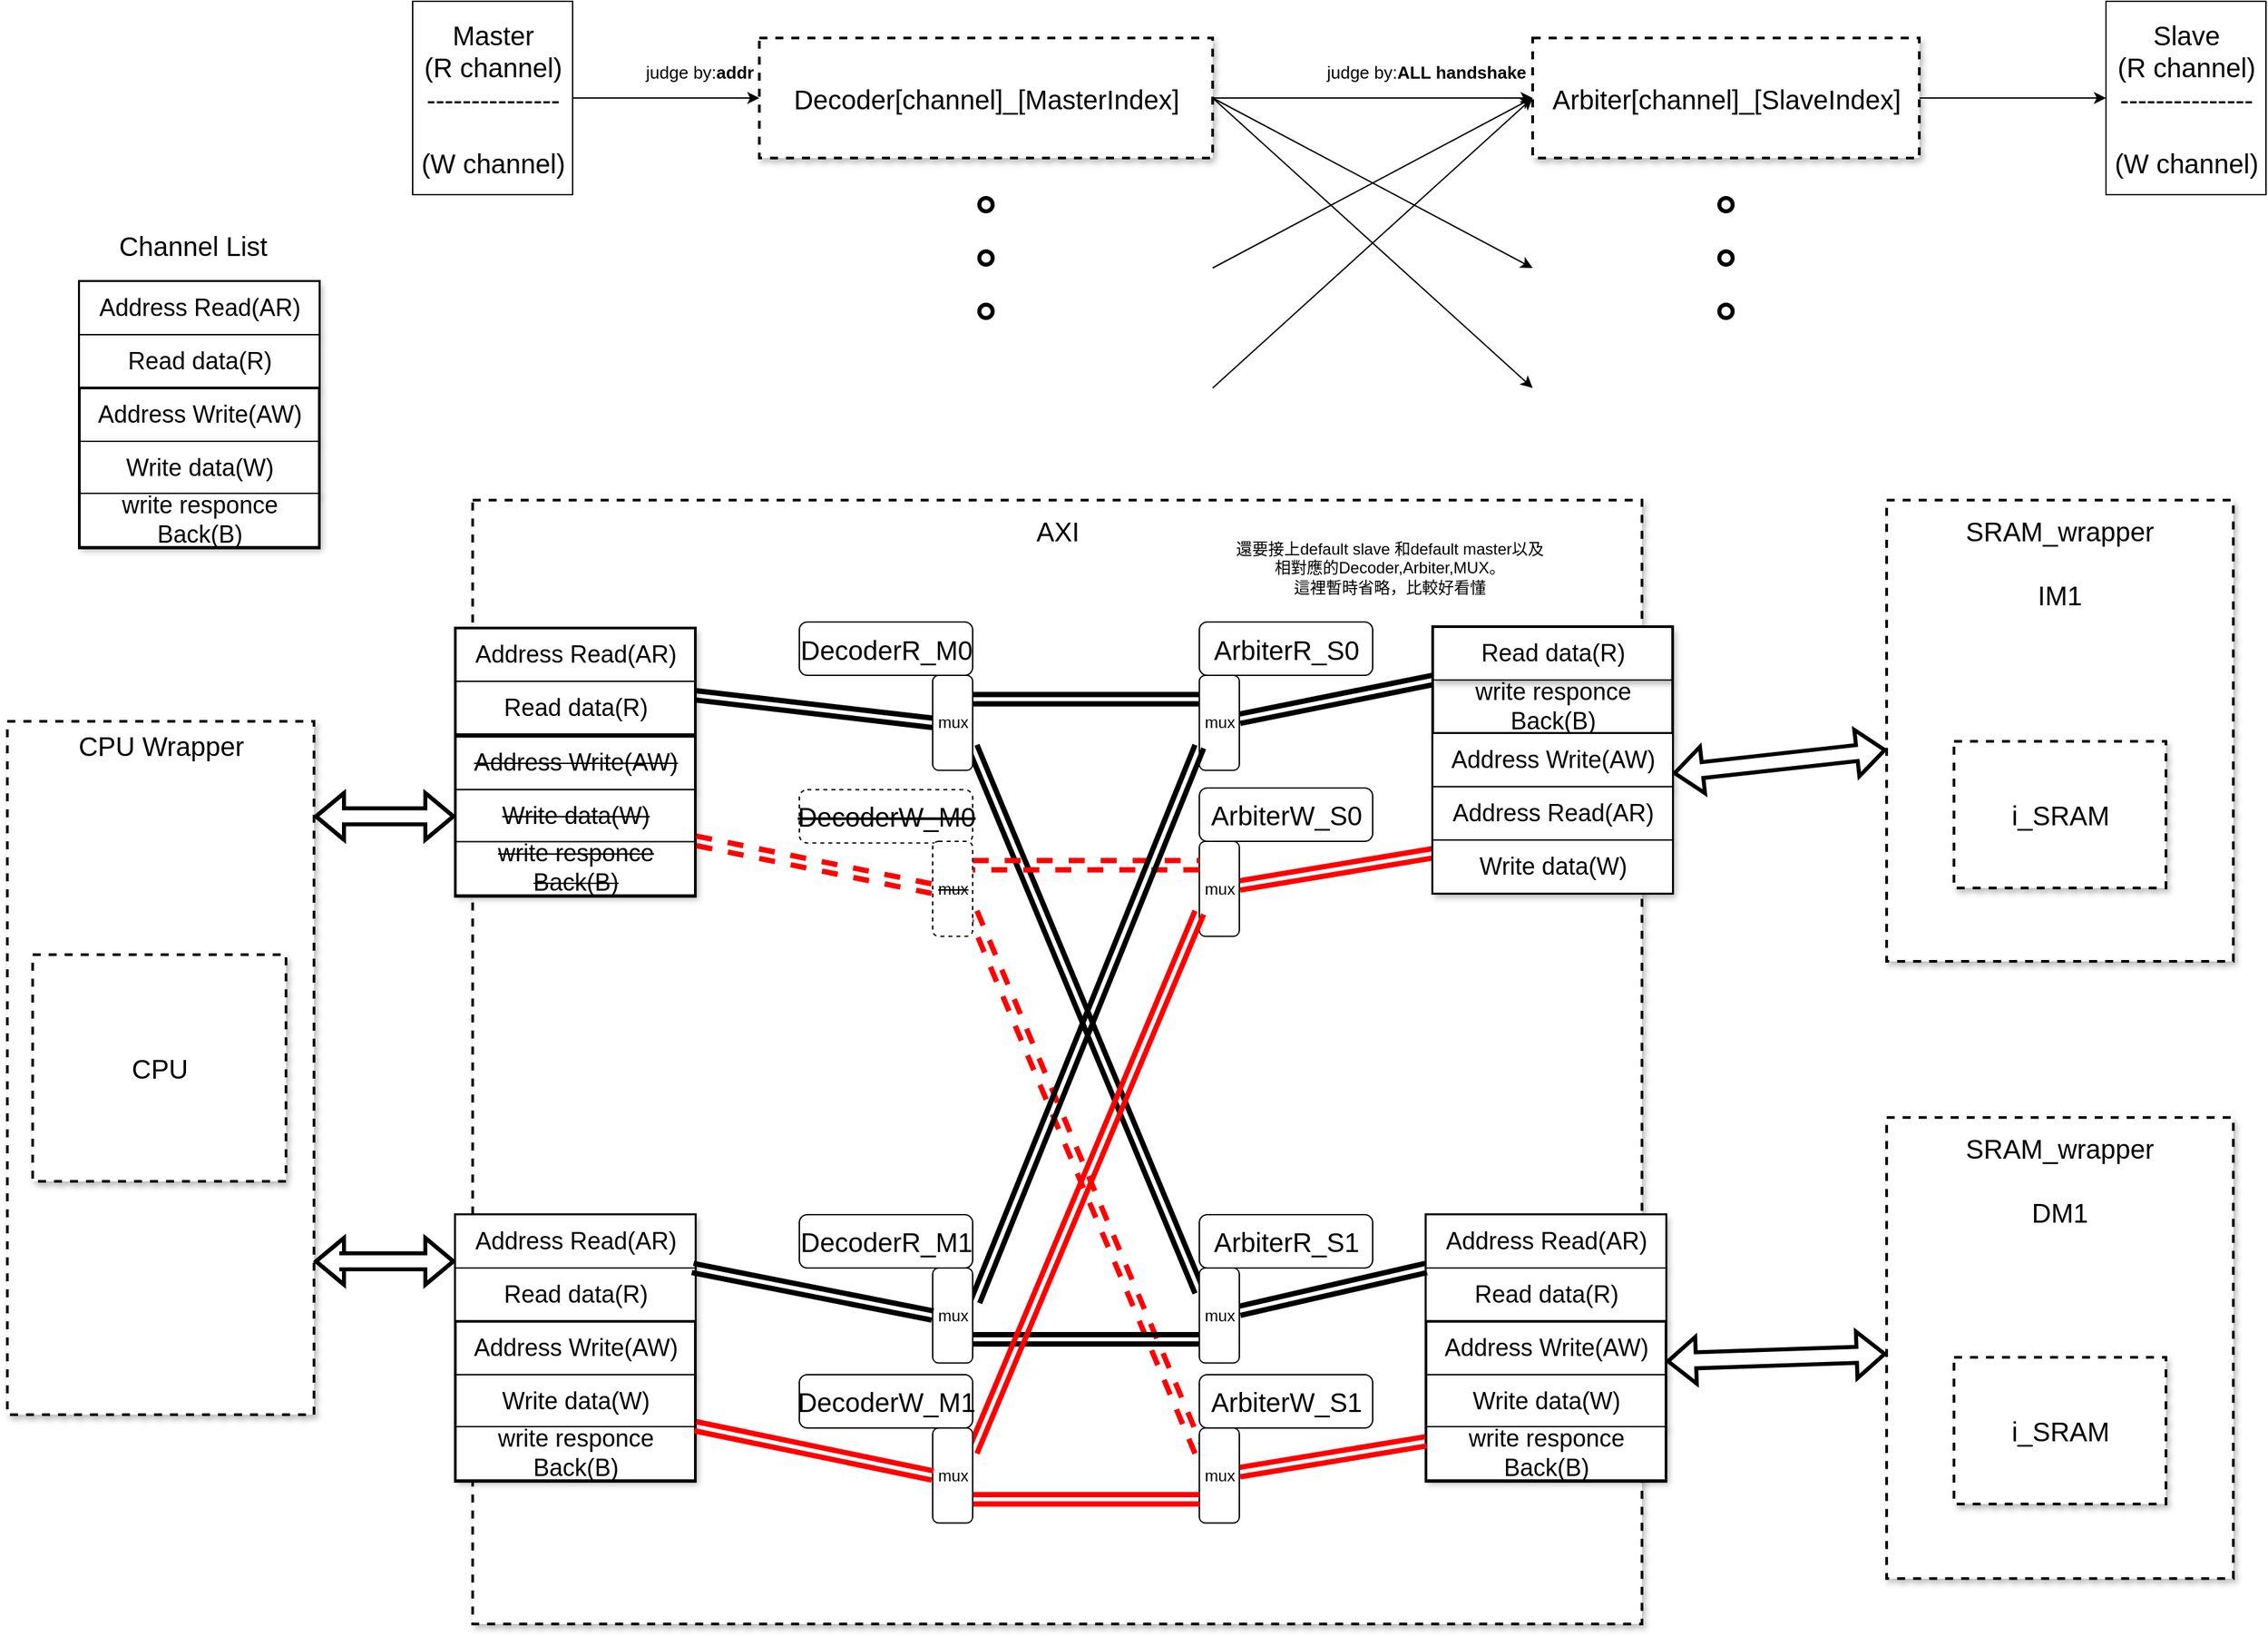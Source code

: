 <mxfile version="15.7.1" type="device"><diagram name="Page-1" id="90a13364-a465-7bf4-72fc-28e22215d7a0"><mxGraphModel dx="1541" dy="992" grid="1" gridSize="10" guides="1" tooltips="1" connect="1" arrows="1" fold="1" page="1" pageScale="1.5" pageWidth="1169" pageHeight="826" background="none" math="0" shadow="0"><root><mxCell id="0" style=";html=1;"/><mxCell id="1" style=";html=1;" parent="0"/><mxCell id="4iwtzQCpymBLF6pvLI_5-24" style="edgeStyle=orthogonalEdgeStyle;rounded=0;orthogonalLoop=1;jettySize=auto;html=1;fontSize=20;" parent="1" source="Un3xpJabwogcIGnDBRz8-111" target="4iwtzQCpymBLF6pvLI_5-39" edge="1"><mxGeometry relative="1" as="geometry"><mxPoint x="1684.5" y="85.5" as="targetPoint"/></mxGeometry></mxCell><mxCell id="Un3xpJabwogcIGnDBRz8-111" value="Arbiter[channel]_[SlaveIndex]" style="whiteSpace=wrap;html=1;shadow=1;fontSize=20;strokeWidth=2;dashed=1;verticalAlign=middle;spacing=7;align=center;" parent="1" vertex="1"><mxGeometry x="1154.5" y="40.5" width="290" height="90" as="geometry"/></mxCell><mxCell id="4iwtzQCpymBLF6pvLI_5-23" style="edgeStyle=orthogonalEdgeStyle;rounded=0;orthogonalLoop=1;jettySize=auto;html=1;fontSize=20;" parent="1" source="4iwtzQCpymBLF6pvLI_5-18" target="Un3xpJabwogcIGnDBRz8-111" edge="1"><mxGeometry relative="1" as="geometry"/></mxCell><mxCell id="4iwtzQCpymBLF6pvLI_5-26" style="rounded=0;orthogonalLoop=1;jettySize=auto;html=1;fontSize=20;exitX=1;exitY=0.5;exitDx=0;exitDy=0;" parent="1" source="4iwtzQCpymBLF6pvLI_5-18" edge="1"><mxGeometry relative="1" as="geometry"><mxPoint x="1154.5" y="213" as="targetPoint"/><mxPoint x="924.5" y="90.5" as="sourcePoint"/></mxGeometry></mxCell><mxCell id="4iwtzQCpymBLF6pvLI_5-27" style="edgeStyle=none;rounded=0;orthogonalLoop=1;jettySize=auto;html=1;fontSize=20;exitX=1;exitY=0.5;exitDx=0;exitDy=0;" parent="1" source="4iwtzQCpymBLF6pvLI_5-18" edge="1"><mxGeometry relative="1" as="geometry"><mxPoint x="1154.5" y="303" as="targetPoint"/></mxGeometry></mxCell><mxCell id="4iwtzQCpymBLF6pvLI_5-28" style="edgeStyle=none;rounded=0;orthogonalLoop=1;jettySize=auto;html=1;fontSize=20;entryX=0;entryY=0.5;entryDx=0;entryDy=0;" parent="1" target="Un3xpJabwogcIGnDBRz8-111" edge="1"><mxGeometry relative="1" as="geometry"><mxPoint x="1124.5" y="140.5" as="targetPoint"/><mxPoint x="914.5" y="213" as="sourcePoint"/></mxGeometry></mxCell><mxCell id="4iwtzQCpymBLF6pvLI_5-29" style="edgeStyle=none;rounded=0;orthogonalLoop=1;jettySize=auto;html=1;fontSize=20;entryX=0;entryY=0.5;entryDx=0;entryDy=0;" parent="1" target="Un3xpJabwogcIGnDBRz8-111" edge="1"><mxGeometry relative="1" as="geometry"><mxPoint x="1184.5" y="200.5" as="targetPoint"/><mxPoint x="914.5" y="303" as="sourcePoint"/></mxGeometry></mxCell><mxCell id="4iwtzQCpymBLF6pvLI_5-18" value="Decoder[channel]_[MasterIndex]" style="whiteSpace=wrap;html=1;shadow=1;fontSize=20;strokeWidth=2;dashed=1;verticalAlign=middle;spacing=7;align=center;" parent="1" vertex="1"><mxGeometry x="574.5" y="40.5" width="340" height="90" as="geometry"/></mxCell><mxCell id="4iwtzQCpymBLF6pvLI_5-22" style="edgeStyle=orthogonalEdgeStyle;rounded=0;orthogonalLoop=1;jettySize=auto;html=1;fontSize=20;" parent="1" source="4iwtzQCpymBLF6pvLI_5-20" target="4iwtzQCpymBLF6pvLI_5-18" edge="1"><mxGeometry relative="1" as="geometry"/></mxCell><mxCell id="4iwtzQCpymBLF6pvLI_5-20" value="Master&lt;br&gt;(R channel)&lt;br&gt;---------------&lt;br&gt;&lt;br&gt;(W channel)" style="rounded=0;whiteSpace=wrap;html=1;align=center;verticalAlign=middle;fontSize=20;" parent="1" vertex="1"><mxGeometry x="314.5" y="13" width="120" height="145" as="geometry"/></mxCell><mxCell id="4iwtzQCpymBLF6pvLI_5-30" value="" style="ellipse;whiteSpace=wrap;html=1;aspect=fixed;fontSize=20;align=center;verticalAlign=middle;strokeWidth=3;" parent="1" vertex="1"><mxGeometry x="739.5" y="200.5" width="10" height="10" as="geometry"/></mxCell><mxCell id="4iwtzQCpymBLF6pvLI_5-32" value="" style="ellipse;whiteSpace=wrap;html=1;aspect=fixed;fontSize=20;align=center;verticalAlign=middle;strokeWidth=3;" parent="1" vertex="1"><mxGeometry x="739.5" y="240.5" width="10" height="10" as="geometry"/></mxCell><mxCell id="4iwtzQCpymBLF6pvLI_5-33" value="" style="ellipse;whiteSpace=wrap;html=1;aspect=fixed;fontSize=20;align=center;verticalAlign=middle;strokeWidth=3;" parent="1" vertex="1"><mxGeometry x="739.5" y="160.5" width="10" height="10" as="geometry"/></mxCell><mxCell id="4iwtzQCpymBLF6pvLI_5-34" value="" style="ellipse;whiteSpace=wrap;html=1;aspect=fixed;fontSize=20;align=center;verticalAlign=middle;strokeWidth=3;" parent="1" vertex="1"><mxGeometry x="1294.5" y="200.5" width="10" height="10" as="geometry"/></mxCell><mxCell id="4iwtzQCpymBLF6pvLI_5-35" value="" style="ellipse;whiteSpace=wrap;html=1;aspect=fixed;fontSize=20;align=center;verticalAlign=middle;strokeWidth=3;" parent="1" vertex="1"><mxGeometry x="1294.5" y="240.5" width="10" height="10" as="geometry"/></mxCell><mxCell id="4iwtzQCpymBLF6pvLI_5-36" value="" style="ellipse;whiteSpace=wrap;html=1;aspect=fixed;fontSize=20;align=center;verticalAlign=middle;strokeWidth=3;" parent="1" vertex="1"><mxGeometry x="1294.5" y="160.5" width="10" height="10" as="geometry"/></mxCell><mxCell id="4iwtzQCpymBLF6pvLI_5-38" value="Channel List" style="text;html=1;align=center;verticalAlign=middle;whiteSpace=wrap;rounded=0;fontSize=20;" parent="1" vertex="1"><mxGeometry x="79.5" y="180.5" width="140" height="30" as="geometry"/></mxCell><mxCell id="4iwtzQCpymBLF6pvLI_5-39" value="Slave&lt;br&gt;(R channel)&lt;br&gt;---------------&lt;br&gt;&lt;br&gt;(W channel)" style="rounded=0;whiteSpace=wrap;html=1;align=center;verticalAlign=middle;fontSize=20;" parent="1" vertex="1"><mxGeometry x="1584.5" y="13" width="120" height="145" as="geometry"/></mxCell><mxCell id="4iwtzQCpymBLF6pvLI_5-40" style="edgeStyle=none;rounded=0;orthogonalLoop=1;jettySize=auto;html=1;entryX=0;entryY=0.5;entryDx=0;entryDy=0;fontSize=20;" parent="1" source="4iwtzQCpymBLF6pvLI_5-39" target="4iwtzQCpymBLF6pvLI_5-39" edge="1"><mxGeometry relative="1" as="geometry"/></mxCell><mxCell id="vsix8vxbd3bbLY5yXcz2-1" value="AXI" style="whiteSpace=wrap;html=1;shadow=1;fontSize=20;strokeWidth=2;dashed=1;verticalAlign=top;spacing=7;" parent="1" vertex="1"><mxGeometry x="359.5" y="387.15" width="877" height="842.85" as="geometry"/></mxCell><mxCell id="vsix8vxbd3bbLY5yXcz2-2" value="CPU Wrapper" style="whiteSpace=wrap;html=1;shadow=1;fontSize=20;strokeWidth=2;dashed=1;verticalAlign=top;" parent="1" vertex="1"><mxGeometry x="10.5" y="553" width="230" height="520" as="geometry"/></mxCell><mxCell id="vsix8vxbd3bbLY5yXcz2-3" value="CPU" style="whiteSpace=wrap;html=1;shadow=1;fontSize=20;strokeWidth=2;dashed=1;" parent="1" vertex="1"><mxGeometry x="29.5" y="728" width="190" height="170" as="geometry"/></mxCell><mxCell id="vsix8vxbd3bbLY5yXcz2-55" value="&lt;font style=&quot;font-size: 20px&quot;&gt;ArbiterR_S0&lt;/font&gt;" style="rounded=1;whiteSpace=wrap;html=1;verticalAlign=middle;" parent="1" vertex="1"><mxGeometry x="904.5" y="478.5" width="130" height="40" as="geometry"/></mxCell><mxCell id="vsix8vxbd3bbLY5yXcz2-67" value="SRAM_wrapper&lt;br&gt;&lt;br&gt;IM1" style="whiteSpace=wrap;html=1;shadow=1;fontSize=20;strokeWidth=2;dashed=1;verticalAlign=top;spacing=7;" parent="1" vertex="1"><mxGeometry x="1420" y="387.15" width="260" height="345.85" as="geometry"/></mxCell><mxCell id="vsix8vxbd3bbLY5yXcz2-68" value="i_SRAM" style="whiteSpace=wrap;html=1;shadow=1;fontSize=20;strokeWidth=2;dashed=1;verticalAlign=middle;spacing=7;" parent="1" vertex="1"><mxGeometry x="1470.5" y="568" width="159" height="110" as="geometry"/></mxCell><mxCell id="vsix8vxbd3bbLY5yXcz2-69" value="SRAM_wrapper&lt;br&gt;&lt;br&gt;DM1" style="whiteSpace=wrap;html=1;shadow=1;fontSize=20;strokeWidth=2;dashed=1;verticalAlign=top;spacing=7;" parent="1" vertex="1"><mxGeometry x="1420" y="850.08" width="260" height="345.85" as="geometry"/></mxCell><mxCell id="vsix8vxbd3bbLY5yXcz2-70" value="i_SRAM" style="whiteSpace=wrap;html=1;shadow=1;fontSize=20;strokeWidth=2;dashed=1;verticalAlign=middle;spacing=7;" parent="1" vertex="1"><mxGeometry x="1470.5" y="1030" width="159" height="110" as="geometry"/></mxCell><mxCell id="vsix8vxbd3bbLY5yXcz2-71" style="edgeStyle=none;rounded=0;jumpStyle=none;orthogonalLoop=1;jettySize=auto;html=1;startArrow=block;startFill=0;strokeWidth=3;exitX=1;exitY=0.25;exitDx=0;exitDy=0;shape=flexArrow;" parent="1" source="vsix8vxbd3bbLY5yXcz2-27" target="vsix8vxbd3bbLY5yXcz2-67" edge="1"><mxGeometry relative="1" as="geometry"/></mxCell><mxCell id="vsix8vxbd3bbLY5yXcz2-72" style="edgeStyle=none;rounded=0;jumpStyle=none;orthogonalLoop=1;jettySize=auto;html=1;startArrow=block;startFill=0;strokeWidth=3;exitX=1;exitY=0.25;exitDx=0;exitDy=0;shape=flexArrow;" parent="1" source="vsix8vxbd3bbLY5yXcz2-115" target="vsix8vxbd3bbLY5yXcz2-69" edge="1"><mxGeometry relative="1" as="geometry"><mxPoint x="1259.5" y="1090.5" as="sourcePoint"/></mxGeometry></mxCell><mxCell id="vsix8vxbd3bbLY5yXcz2-73" style="edgeStyle=orthogonalEdgeStyle;rounded=0;jumpStyle=none;orthogonalLoop=1;jettySize=auto;html=1;startArrow=block;startFill=0;strokeWidth=3;exitX=0;exitY=0.5;exitDx=0;exitDy=0;shape=flexArrow;" parent="1" source="vsix8vxbd3bbLY5yXcz2-49" target="vsix8vxbd3bbLY5yXcz2-2" edge="1"><mxGeometry relative="1" as="geometry"><mxPoint x="269.5" y="663" as="targetPoint"/><Array as="points"><mxPoint x="274.5" y="624"/><mxPoint x="274.5" y="624"/></Array></mxGeometry></mxCell><mxCell id="vsix8vxbd3bbLY5yXcz2-74" style="edgeStyle=orthogonalEdgeStyle;rounded=0;jumpStyle=none;orthogonalLoop=1;jettySize=auto;html=1;startArrow=block;startFill=0;strokeWidth=3;exitX=0;exitY=0.75;exitDx=0;exitDy=0;shape=flexArrow;" parent="1" target="vsix8vxbd3bbLY5yXcz2-2" edge="1"><mxGeometry relative="1" as="geometry"><mxPoint x="259.5" y="1008" as="targetPoint"/><Array as="points"><mxPoint x="259.5" y="958"/><mxPoint x="259.5" y="958"/></Array><mxPoint x="346.5" y="958" as="sourcePoint"/></mxGeometry></mxCell><mxCell id="vsix8vxbd3bbLY5yXcz2-76" value="&lt;font style=&quot;font-size: 20px&quot;&gt;ArbiterW_S0&lt;/font&gt;" style="rounded=1;whiteSpace=wrap;html=1;verticalAlign=middle;" parent="1" vertex="1"><mxGeometry x="904.5" y="603" width="130" height="40" as="geometry"/></mxCell><mxCell id="vsix8vxbd3bbLY5yXcz2-77" value="&lt;font style=&quot;font-size: 20px&quot;&gt;ArbiterR_S1&lt;/font&gt;" style="rounded=1;whiteSpace=wrap;html=1;verticalAlign=middle;" parent="1" vertex="1"><mxGeometry x="904.5" y="923" width="130" height="40" as="geometry"/></mxCell><mxCell id="vsix8vxbd3bbLY5yXcz2-78" value="&lt;font style=&quot;font-size: 20px&quot;&gt;ArbiterW_S1&lt;/font&gt;" style="rounded=1;whiteSpace=wrap;html=1;verticalAlign=middle;" parent="1" vertex="1"><mxGeometry x="904.5" y="1043" width="130" height="40" as="geometry"/></mxCell><mxCell id="vsix8vxbd3bbLY5yXcz2-80" value="&lt;font style=&quot;font-size: 20px&quot;&gt;DecoderR_M0&lt;/font&gt;" style="rounded=1;whiteSpace=wrap;html=1;verticalAlign=middle;" parent="1" vertex="1"><mxGeometry x="604.5" y="478.5" width="130" height="40" as="geometry"/></mxCell><mxCell id="vsix8vxbd3bbLY5yXcz2-81" value="&lt;font style=&quot;font-size: 20px&quot;&gt;&lt;strike&gt;DecoderW_M0&lt;/strike&gt;&lt;/font&gt;" style="rounded=1;whiteSpace=wrap;html=1;verticalAlign=middle;dashed=1;" parent="1" vertex="1"><mxGeometry x="604.5" y="604.25" width="130" height="40" as="geometry"/></mxCell><mxCell id="vsix8vxbd3bbLY5yXcz2-82" value="&lt;font style=&quot;font-size: 20px&quot;&gt;DecoderR_M1&lt;/font&gt;" style="rounded=1;whiteSpace=wrap;html=1;verticalAlign=middle;" parent="1" vertex="1"><mxGeometry x="604.5" y="923" width="130" height="40" as="geometry"/></mxCell><mxCell id="vsix8vxbd3bbLY5yXcz2-83" value="&lt;font style=&quot;font-size: 20px&quot;&gt;DecoderW_M1&lt;/font&gt;" style="rounded=1;whiteSpace=wrap;html=1;verticalAlign=middle;" parent="1" vertex="1"><mxGeometry x="604.5" y="1043" width="130" height="40" as="geometry"/></mxCell><mxCell id="vsix8vxbd3bbLY5yXcz2-50" value="" style="group" parent="1" vertex="1" connectable="0"><mxGeometry x="346.5" y="483" width="180" height="80" as="geometry"/></mxCell><mxCell id="vsix8vxbd3bbLY5yXcz2-47" value="Address Read(AR)" style="whiteSpace=wrap;html=1;shadow=1;fontSize=18;" parent="vsix8vxbd3bbLY5yXcz2-50" vertex="1"><mxGeometry width="180" height="40" as="geometry"/></mxCell><mxCell id="vsix8vxbd3bbLY5yXcz2-52" value="Read data(R)" style="whiteSpace=wrap;html=1;shadow=1;fontSize=18;" parent="vsix8vxbd3bbLY5yXcz2-50" vertex="1"><mxGeometry y="40" width="180" height="40" as="geometry"/></mxCell><mxCell id="vsix8vxbd3bbLY5yXcz2-51" value="" style="rounded=0;whiteSpace=wrap;html=1;verticalAlign=top;strokeWidth=2;fillColor=none;" parent="vsix8vxbd3bbLY5yXcz2-50" vertex="1"><mxGeometry width="180" height="80" as="geometry"/></mxCell><mxCell id="vsix8vxbd3bbLY5yXcz2-85" value="" style="group" parent="1" vertex="1" connectable="0"><mxGeometry x="346.5" y="564.25" width="180" height="120" as="geometry"/></mxCell><mxCell id="vsix8vxbd3bbLY5yXcz2-46" value="&lt;strike&gt;Address Write(AW)&lt;/strike&gt;" style="whiteSpace=wrap;html=1;shadow=1;fontSize=18;" parent="vsix8vxbd3bbLY5yXcz2-85" vertex="1"><mxGeometry width="180" height="40" as="geometry"/></mxCell><mxCell id="vsix8vxbd3bbLY5yXcz2-48" value="&lt;strike&gt;Write data(W)&lt;/strike&gt;" style="whiteSpace=wrap;html=1;shadow=1;fontSize=18;" parent="vsix8vxbd3bbLY5yXcz2-85" vertex="1"><mxGeometry y="40" width="180" height="40" as="geometry"/></mxCell><mxCell id="vsix8vxbd3bbLY5yXcz2-53" value="&lt;strike&gt;write responce Back(B)&lt;/strike&gt;" style="whiteSpace=wrap;html=1;shadow=1;fontSize=18;" parent="vsix8vxbd3bbLY5yXcz2-85" vertex="1"><mxGeometry y="79" width="180" height="40" as="geometry"/></mxCell><mxCell id="vsix8vxbd3bbLY5yXcz2-49" value="" style="rounded=0;whiteSpace=wrap;html=1;verticalAlign=top;strokeWidth=2;fillColor=none;" parent="vsix8vxbd3bbLY5yXcz2-85" vertex="1"><mxGeometry width="180" height="120" as="geometry"/></mxCell><mxCell id="vsix8vxbd3bbLY5yXcz2-95" value="" style="group" parent="1" vertex="1" connectable="0"><mxGeometry x="64.5" y="223" width="180" height="200" as="geometry"/></mxCell><mxCell id="vsix8vxbd3bbLY5yXcz2-86" value="" style="group" parent="vsix8vxbd3bbLY5yXcz2-95" vertex="1" connectable="0"><mxGeometry width="180" height="80" as="geometry"/></mxCell><mxCell id="vsix8vxbd3bbLY5yXcz2-87" value="" style="rounded=0;whiteSpace=wrap;html=1;verticalAlign=top;strokeWidth=2;" parent="vsix8vxbd3bbLY5yXcz2-86" vertex="1"><mxGeometry width="180" height="80" as="geometry"/></mxCell><mxCell id="vsix8vxbd3bbLY5yXcz2-88" value="Address Read(AR)" style="whiteSpace=wrap;html=1;shadow=1;fontSize=18;" parent="vsix8vxbd3bbLY5yXcz2-86" vertex="1"><mxGeometry width="180" height="40" as="geometry"/></mxCell><mxCell id="vsix8vxbd3bbLY5yXcz2-89" value="Read data(R)" style="whiteSpace=wrap;html=1;shadow=1;fontSize=18;" parent="vsix8vxbd3bbLY5yXcz2-86" vertex="1"><mxGeometry y="40" width="180" height="40" as="geometry"/></mxCell><mxCell id="vsix8vxbd3bbLY5yXcz2-90" value="" style="group" parent="vsix8vxbd3bbLY5yXcz2-95" vertex="1" connectable="0"><mxGeometry y="80" width="180" height="120" as="geometry"/></mxCell><mxCell id="vsix8vxbd3bbLY5yXcz2-92" value="Address Write(AW)" style="whiteSpace=wrap;html=1;shadow=1;fontSize=18;" parent="vsix8vxbd3bbLY5yXcz2-90" vertex="1"><mxGeometry width="180" height="40" as="geometry"/></mxCell><mxCell id="vsix8vxbd3bbLY5yXcz2-93" value="Write data(W)" style="whiteSpace=wrap;html=1;shadow=1;fontSize=18;" parent="vsix8vxbd3bbLY5yXcz2-90" vertex="1"><mxGeometry y="40" width="180" height="40" as="geometry"/></mxCell><mxCell id="vsix8vxbd3bbLY5yXcz2-91" value="write responce Back(B)" style="whiteSpace=wrap;html=1;shadow=1;fontSize=18;" parent="vsix8vxbd3bbLY5yXcz2-90" vertex="1"><mxGeometry y="79" width="180" height="40" as="geometry"/></mxCell><mxCell id="vsix8vxbd3bbLY5yXcz2-94" value="" style="rounded=0;whiteSpace=wrap;html=1;verticalAlign=top;strokeWidth=2;fillColor=none;" parent="vsix8vxbd3bbLY5yXcz2-90" vertex="1"><mxGeometry width="180" height="120" as="geometry"/></mxCell><mxCell id="vsix8vxbd3bbLY5yXcz2-96" value="" style="group" parent="1" vertex="1" connectable="0"><mxGeometry x="346.5" y="923" width="180" height="200" as="geometry"/></mxCell><mxCell id="vsix8vxbd3bbLY5yXcz2-97" value="" style="group" parent="vsix8vxbd3bbLY5yXcz2-96" vertex="1" connectable="0"><mxGeometry width="180" height="80" as="geometry"/></mxCell><mxCell id="vsix8vxbd3bbLY5yXcz2-98" value="" style="rounded=0;whiteSpace=wrap;html=1;verticalAlign=top;strokeWidth=2;" parent="vsix8vxbd3bbLY5yXcz2-97" vertex="1"><mxGeometry width="180" height="80" as="geometry"/></mxCell><mxCell id="vsix8vxbd3bbLY5yXcz2-99" value="Address Read(AR)" style="whiteSpace=wrap;html=1;shadow=1;fontSize=18;" parent="vsix8vxbd3bbLY5yXcz2-97" vertex="1"><mxGeometry width="180" height="40" as="geometry"/></mxCell><mxCell id="vsix8vxbd3bbLY5yXcz2-100" value="Read data(R)" style="whiteSpace=wrap;html=1;shadow=1;fontSize=18;" parent="vsix8vxbd3bbLY5yXcz2-97" vertex="1"><mxGeometry y="40" width="180" height="40" as="geometry"/></mxCell><mxCell id="vsix8vxbd3bbLY5yXcz2-101" value="" style="group" parent="vsix8vxbd3bbLY5yXcz2-96" vertex="1" connectable="0"><mxGeometry y="80" width="180" height="120" as="geometry"/></mxCell><mxCell id="vsix8vxbd3bbLY5yXcz2-102" value="Address Write(AW)" style="whiteSpace=wrap;html=1;shadow=1;fontSize=18;" parent="vsix8vxbd3bbLY5yXcz2-101" vertex="1"><mxGeometry width="180" height="40" as="geometry"/></mxCell><mxCell id="vsix8vxbd3bbLY5yXcz2-103" value="Write data(W)" style="whiteSpace=wrap;html=1;shadow=1;fontSize=18;" parent="vsix8vxbd3bbLY5yXcz2-101" vertex="1"><mxGeometry y="40" width="180" height="40" as="geometry"/></mxCell><mxCell id="vsix8vxbd3bbLY5yXcz2-104" value="write responce Back(B)" style="whiteSpace=wrap;html=1;shadow=1;fontSize=18;" parent="vsix8vxbd3bbLY5yXcz2-101" vertex="1"><mxGeometry y="79" width="180" height="40" as="geometry"/></mxCell><mxCell id="vsix8vxbd3bbLY5yXcz2-105" value="" style="rounded=0;whiteSpace=wrap;html=1;verticalAlign=top;strokeWidth=2;fillColor=none;" parent="vsix8vxbd3bbLY5yXcz2-101" vertex="1"><mxGeometry width="180" height="120" as="geometry"/></mxCell><mxCell id="vsix8vxbd3bbLY5yXcz2-106" value="" style="group" parent="1" vertex="1" connectable="0"><mxGeometry x="1074.5" y="923" width="180" height="200" as="geometry"/></mxCell><mxCell id="vsix8vxbd3bbLY5yXcz2-107" value="" style="group" parent="vsix8vxbd3bbLY5yXcz2-106" vertex="1" connectable="0"><mxGeometry width="180" height="80" as="geometry"/></mxCell><mxCell id="vsix8vxbd3bbLY5yXcz2-108" value="" style="rounded=0;whiteSpace=wrap;html=1;verticalAlign=top;strokeWidth=2;" parent="vsix8vxbd3bbLY5yXcz2-107" vertex="1"><mxGeometry width="180" height="80" as="geometry"/></mxCell><mxCell id="vsix8vxbd3bbLY5yXcz2-109" value="Address Read(AR)" style="whiteSpace=wrap;html=1;shadow=1;fontSize=18;" parent="vsix8vxbd3bbLY5yXcz2-107" vertex="1"><mxGeometry width="180" height="40" as="geometry"/></mxCell><mxCell id="vsix8vxbd3bbLY5yXcz2-110" value="Read data(R)" style="whiteSpace=wrap;html=1;shadow=1;fontSize=18;" parent="vsix8vxbd3bbLY5yXcz2-107" vertex="1"><mxGeometry y="40" width="180" height="40" as="geometry"/></mxCell><mxCell id="vsix8vxbd3bbLY5yXcz2-111" value="" style="group" parent="vsix8vxbd3bbLY5yXcz2-106" vertex="1" connectable="0"><mxGeometry y="80" width="180" height="120" as="geometry"/></mxCell><mxCell id="vsix8vxbd3bbLY5yXcz2-112" value="Address Write(AW)" style="whiteSpace=wrap;html=1;shadow=1;fontSize=18;" parent="vsix8vxbd3bbLY5yXcz2-111" vertex="1"><mxGeometry width="180" height="40" as="geometry"/></mxCell><mxCell id="vsix8vxbd3bbLY5yXcz2-113" value="Write data(W)" style="whiteSpace=wrap;html=1;shadow=1;fontSize=18;" parent="vsix8vxbd3bbLY5yXcz2-111" vertex="1"><mxGeometry y="40" width="180" height="40" as="geometry"/></mxCell><mxCell id="vsix8vxbd3bbLY5yXcz2-114" value="write responce Back(B)" style="whiteSpace=wrap;html=1;shadow=1;fontSize=18;" parent="vsix8vxbd3bbLY5yXcz2-111" vertex="1"><mxGeometry y="79" width="180" height="40" as="geometry"/></mxCell><mxCell id="vsix8vxbd3bbLY5yXcz2-115" value="" style="rounded=0;whiteSpace=wrap;html=1;verticalAlign=top;strokeWidth=2;fillColor=none;" parent="vsix8vxbd3bbLY5yXcz2-111" vertex="1"><mxGeometry width="180" height="120" as="geometry"/></mxCell><mxCell id="vsix8vxbd3bbLY5yXcz2-134" style="edgeStyle=none;shape=link;rounded=0;orthogonalLoop=1;jettySize=auto;html=1;entryX=0;entryY=0.5;entryDx=0;entryDy=0;startSize=18;endSize=19;strokeWidth=4;" parent="1" source="vsix8vxbd3bbLY5yXcz2-116" target="vsix8vxbd3bbLY5yXcz2-32" edge="1"><mxGeometry relative="1" as="geometry"/></mxCell><mxCell id="vsix8vxbd3bbLY5yXcz2-116" value="mux" style="rounded=1;whiteSpace=wrap;html=1;" parent="1" vertex="1"><mxGeometry x="904.5" y="518.5" width="30" height="71.25" as="geometry"/></mxCell><mxCell id="vsix8vxbd3bbLY5yXcz2-133" style="edgeStyle=none;shape=link;rounded=0;orthogonalLoop=1;jettySize=auto;html=1;entryX=0;entryY=0.25;entryDx=0;entryDy=0;startSize=18;endSize=19;strokeWidth=4;exitX=1;exitY=0.25;exitDx=0;exitDy=0;" parent="1" source="vsix8vxbd3bbLY5yXcz2-117" target="vsix8vxbd3bbLY5yXcz2-116" edge="1"><mxGeometry relative="1" as="geometry"/></mxCell><mxCell id="vsix8vxbd3bbLY5yXcz2-138" style="edgeStyle=none;shape=link;rounded=0;orthogonalLoop=1;jettySize=auto;html=1;entryX=0;entryY=0.25;entryDx=0;entryDy=0;startSize=18;endSize=19;strokeWidth=4;exitX=1;exitY=0.75;exitDx=0;exitDy=0;" parent="1" source="vsix8vxbd3bbLY5yXcz2-117" target="vsix8vxbd3bbLY5yXcz2-120" edge="1"><mxGeometry relative="1" as="geometry"/></mxCell><mxCell id="vsix8vxbd3bbLY5yXcz2-117" value="mux" style="rounded=1;whiteSpace=wrap;html=1;" parent="1" vertex="1"><mxGeometry x="704.5" y="518.5" width="30" height="71.25" as="geometry"/></mxCell><mxCell id="vsix8vxbd3bbLY5yXcz2-144" style="edgeStyle=none;shape=link;rounded=0;orthogonalLoop=1;jettySize=auto;html=1;entryX=0;entryY=0.75;entryDx=0;entryDy=0;startSize=18;endSize=19;strokeWidth=4;fillColor=#a20025;strokeColor=#FF0000;" parent="1" source="vsix8vxbd3bbLY5yXcz2-118" target="vsix8vxbd3bbLY5yXcz2-27" edge="1"><mxGeometry relative="1" as="geometry"/></mxCell><mxCell id="vsix8vxbd3bbLY5yXcz2-118" value="mux" style="rounded=1;whiteSpace=wrap;html=1;" parent="1" vertex="1"><mxGeometry x="904.5" y="643" width="30" height="71.25" as="geometry"/></mxCell><mxCell id="vsix8vxbd3bbLY5yXcz2-143" style="edgeStyle=none;shape=link;rounded=0;orthogonalLoop=1;jettySize=auto;html=1;entryX=0;entryY=0.25;entryDx=0;entryDy=0;startSize=18;endSize=19;strokeWidth=4;exitX=1;exitY=0.25;exitDx=0;exitDy=0;dashed=1;fillColor=#a20025;strokeColor=#FF0000;" parent="1" source="vsix8vxbd3bbLY5yXcz2-119" target="vsix8vxbd3bbLY5yXcz2-118" edge="1"><mxGeometry relative="1" as="geometry"/></mxCell><mxCell id="vsix8vxbd3bbLY5yXcz2-148" style="edgeStyle=none;shape=link;rounded=0;orthogonalLoop=1;jettySize=auto;html=1;entryX=0;entryY=0.25;entryDx=0;entryDy=0;startSize=18;endSize=19;strokeWidth=4;exitX=1;exitY=0.75;exitDx=0;exitDy=0;dashed=1;fillColor=#a20025;strokeColor=#FF0000;" parent="1" source="vsix8vxbd3bbLY5yXcz2-119" target="vsix8vxbd3bbLY5yXcz2-121" edge="1"><mxGeometry relative="1" as="geometry"/></mxCell><mxCell id="vsix8vxbd3bbLY5yXcz2-119" value="&lt;strike&gt;mux&lt;/strike&gt;" style="rounded=1;whiteSpace=wrap;html=1;dashed=1;" parent="1" vertex="1"><mxGeometry x="704.5" y="643" width="30" height="71.25" as="geometry"/></mxCell><mxCell id="vsix8vxbd3bbLY5yXcz2-141" style="edgeStyle=none;shape=link;rounded=0;orthogonalLoop=1;jettySize=auto;html=1;entryX=0;entryY=0;entryDx=0;entryDy=0;startSize=18;endSize=19;strokeWidth=4;" parent="1" source="vsix8vxbd3bbLY5yXcz2-120" target="vsix8vxbd3bbLY5yXcz2-110" edge="1"><mxGeometry relative="1" as="geometry"/></mxCell><mxCell id="vsix8vxbd3bbLY5yXcz2-120" value="mux" style="rounded=1;whiteSpace=wrap;html=1;" parent="1" vertex="1"><mxGeometry x="904.5" y="963" width="30" height="71.25" as="geometry"/></mxCell><mxCell id="vsix8vxbd3bbLY5yXcz2-149" style="edgeStyle=none;shape=link;rounded=0;orthogonalLoop=1;jettySize=auto;html=1;entryX=0;entryY=0.75;entryDx=0;entryDy=0;startSize=18;endSize=19;strokeWidth=4;fillColor=#a20025;strokeColor=#FF0000;" parent="1" source="vsix8vxbd3bbLY5yXcz2-121" target="vsix8vxbd3bbLY5yXcz2-115" edge="1"><mxGeometry relative="1" as="geometry"/></mxCell><mxCell id="vsix8vxbd3bbLY5yXcz2-121" value="mux" style="rounded=1;whiteSpace=wrap;html=1;" parent="1" vertex="1"><mxGeometry x="904.5" y="1083" width="30" height="71.25" as="geometry"/></mxCell><mxCell id="vsix8vxbd3bbLY5yXcz2-28" value="" style="group" parent="1" vertex="1" connectable="0"><mxGeometry x="1079.5" y="482" width="180" height="80" as="geometry"/></mxCell><mxCell id="vsix8vxbd3bbLY5yXcz2-29" value="" style="rounded=0;whiteSpace=wrap;html=1;verticalAlign=top;strokeWidth=2;" parent="vsix8vxbd3bbLY5yXcz2-28" vertex="1"><mxGeometry width="180" height="80" as="geometry"/></mxCell><mxCell id="vsix8vxbd3bbLY5yXcz2-31" value="write responce Back(B)" style="whiteSpace=wrap;html=1;shadow=1;fontSize=18;" parent="vsix8vxbd3bbLY5yXcz2-28" vertex="1"><mxGeometry y="40" width="180" height="40" as="geometry"/></mxCell><mxCell id="vsix8vxbd3bbLY5yXcz2-30" value="Read data(R)" style="whiteSpace=wrap;html=1;shadow=1;fontSize=18;" parent="vsix8vxbd3bbLY5yXcz2-28" vertex="1"><mxGeometry width="180" height="40" as="geometry"/></mxCell><mxCell id="vsix8vxbd3bbLY5yXcz2-32" value="" style="rounded=0;whiteSpace=wrap;html=1;verticalAlign=top;strokeWidth=2;fillColor=none;" parent="vsix8vxbd3bbLY5yXcz2-28" vertex="1"><mxGeometry width="180" height="80" as="geometry"/></mxCell><mxCell id="vsix8vxbd3bbLY5yXcz2-137" style="edgeStyle=none;shape=link;rounded=0;orthogonalLoop=1;jettySize=auto;html=1;entryX=0;entryY=0.75;entryDx=0;entryDy=0;startSize=18;endSize=19;strokeWidth=4;exitX=1.067;exitY=0.351;exitDx=0;exitDy=0;exitPerimeter=0;" parent="1" source="vsix8vxbd3bbLY5yXcz2-122" target="vsix8vxbd3bbLY5yXcz2-116" edge="1"><mxGeometry relative="1" as="geometry"/></mxCell><mxCell id="vsix8vxbd3bbLY5yXcz2-139" style="edgeStyle=none;shape=link;rounded=0;orthogonalLoop=1;jettySize=auto;html=1;entryX=0;entryY=0.75;entryDx=0;entryDy=0;startSize=18;endSize=19;strokeWidth=4;exitX=1;exitY=0.75;exitDx=0;exitDy=0;" parent="1" source="vsix8vxbd3bbLY5yXcz2-122" target="vsix8vxbd3bbLY5yXcz2-120" edge="1"><mxGeometry relative="1" as="geometry"/></mxCell><mxCell id="vsix8vxbd3bbLY5yXcz2-122" value="mux" style="rounded=1;whiteSpace=wrap;html=1;" parent="1" vertex="1"><mxGeometry x="704.5" y="963" width="30" height="71.25" as="geometry"/></mxCell><mxCell id="vsix8vxbd3bbLY5yXcz2-146" style="edgeStyle=none;shape=link;rounded=0;orthogonalLoop=1;jettySize=auto;html=1;entryX=0;entryY=0.75;entryDx=0;entryDy=0;startSize=18;endSize=19;strokeWidth=4;exitX=1;exitY=0.75;exitDx=0;exitDy=0;fillColor=#a20025;strokeColor=#FF0000;" parent="1" source="vsix8vxbd3bbLY5yXcz2-123" target="vsix8vxbd3bbLY5yXcz2-121" edge="1"><mxGeometry relative="1" as="geometry"/></mxCell><mxCell id="vsix8vxbd3bbLY5yXcz2-147" style="edgeStyle=none;shape=link;rounded=0;orthogonalLoop=1;jettySize=auto;html=1;entryX=0;entryY=0.75;entryDx=0;entryDy=0;startSize=18;endSize=19;strokeWidth=4;exitX=1;exitY=0.25;exitDx=0;exitDy=0;fillColor=#a20025;strokeColor=#FF0000;" parent="1" source="vsix8vxbd3bbLY5yXcz2-123" target="vsix8vxbd3bbLY5yXcz2-118" edge="1"><mxGeometry relative="1" as="geometry"/></mxCell><mxCell id="vsix8vxbd3bbLY5yXcz2-123" value="mux" style="rounded=1;whiteSpace=wrap;html=1;" parent="1" vertex="1"><mxGeometry x="704.5" y="1083" width="30" height="71.25" as="geometry"/></mxCell><mxCell id="vsix8vxbd3bbLY5yXcz2-132" style="rounded=0;orthogonalLoop=1;jettySize=auto;html=1;entryX=0;entryY=0.5;entryDx=0;entryDy=0;shape=link;strokeWidth=4;" parent="1" source="vsix8vxbd3bbLY5yXcz2-51" target="vsix8vxbd3bbLY5yXcz2-117" edge="1"><mxGeometry relative="1" as="geometry"/></mxCell><mxCell id="vsix8vxbd3bbLY5yXcz2-135" style="edgeStyle=none;shape=link;rounded=0;orthogonalLoop=1;jettySize=auto;html=1;entryX=0;entryY=0.5;entryDx=0;entryDy=0;startSize=18;endSize=19;strokeWidth=4;" parent="1" target="vsix8vxbd3bbLY5yXcz2-122" edge="1"><mxGeometry relative="1" as="geometry"><mxPoint x="524.5" y="963" as="sourcePoint"/></mxGeometry></mxCell><mxCell id="vsix8vxbd3bbLY5yXcz2-142" style="edgeStyle=none;shape=link;rounded=0;orthogonalLoop=1;jettySize=auto;html=1;entryX=0;entryY=0.5;entryDx=0;entryDy=0;startSize=18;endSize=19;strokeWidth=4;dashed=1;fillColor=#a20025;strokeColor=#FF0000;" parent="1" source="vsix8vxbd3bbLY5yXcz2-49" target="vsix8vxbd3bbLY5yXcz2-119" edge="1"><mxGeometry relative="1" as="geometry"/></mxCell><mxCell id="vsix8vxbd3bbLY5yXcz2-145" style="edgeStyle=none;shape=link;rounded=0;orthogonalLoop=1;jettySize=auto;html=1;entryX=0;entryY=0.5;entryDx=0;entryDy=0;startSize=18;endSize=19;strokeWidth=4;fillColor=#a20025;strokeColor=#FF0000;" parent="1" source="vsix8vxbd3bbLY5yXcz2-105" target="vsix8vxbd3bbLY5yXcz2-123" edge="1"><mxGeometry relative="1" as="geometry"/></mxCell><mxCell id="vsix8vxbd3bbLY5yXcz2-176" value="&lt;span style=&quot;font-weight: normal; font-size: 13px;&quot;&gt;judge by:&lt;/span&gt;addr" style="text;html=1;align=center;verticalAlign=middle;whiteSpace=wrap;rounded=0;fontStyle=1;fontSize=13;" parent="1" vertex="1"><mxGeometry x="484.5" y="50.5" width="90" height="30" as="geometry"/></mxCell><mxCell id="vsix8vxbd3bbLY5yXcz2-177" value="&lt;span style=&quot;font-weight: normal; font-size: 13px;&quot;&gt;judge by:&lt;/span&gt;ALL&amp;nbsp;handshake" style="text;html=1;align=center;verticalAlign=middle;whiteSpace=wrap;rounded=0;fontStyle=1;fontSize=13;" parent="1" vertex="1"><mxGeometry x="994.5" y="50.5" width="160" height="30" as="geometry"/></mxCell><mxCell id="vsix8vxbd3bbLY5yXcz2-23" value="" style="group" parent="1" vertex="1" connectable="0"><mxGeometry x="1079.5" y="562" width="180" height="120" as="geometry"/></mxCell><mxCell id="vsix8vxbd3bbLY5yXcz2-27" value="" style="rounded=0;whiteSpace=wrap;html=1;verticalAlign=top;strokeWidth=2;" parent="vsix8vxbd3bbLY5yXcz2-23" vertex="1"><mxGeometry width="180" height="120" as="geometry"/></mxCell><mxCell id="vsix8vxbd3bbLY5yXcz2-24" value="Address Write(AW)" style="whiteSpace=wrap;html=1;shadow=1;fontSize=18;" parent="vsix8vxbd3bbLY5yXcz2-23" vertex="1"><mxGeometry width="180" height="40" as="geometry"/></mxCell><mxCell id="vsix8vxbd3bbLY5yXcz2-25" value="Address Read(AR)" style="whiteSpace=wrap;html=1;shadow=1;fontSize=18;" parent="vsix8vxbd3bbLY5yXcz2-23" vertex="1"><mxGeometry y="40" width="180" height="40" as="geometry"/></mxCell><mxCell id="vsix8vxbd3bbLY5yXcz2-26" value="Write data(W)" style="whiteSpace=wrap;html=1;shadow=1;fontSize=18;" parent="vsix8vxbd3bbLY5yXcz2-23" vertex="1"><mxGeometry y="80" width="180" height="40" as="geometry"/></mxCell><mxCell id="vsix8vxbd3bbLY5yXcz2-178" value="還要接上default slave 和default master以及相對應的Decoder,Arbiter,MUX。&lt;br&gt;這裡暫時省略，比較好看懂" style="text;html=1;align=center;verticalAlign=middle;whiteSpace=wrap;rounded=0;dashed=1;" parent="1" vertex="1"><mxGeometry x="929.5" y="413" width="235" height="50" as="geometry"/></mxCell></root></mxGraphModel></diagram></mxfile>